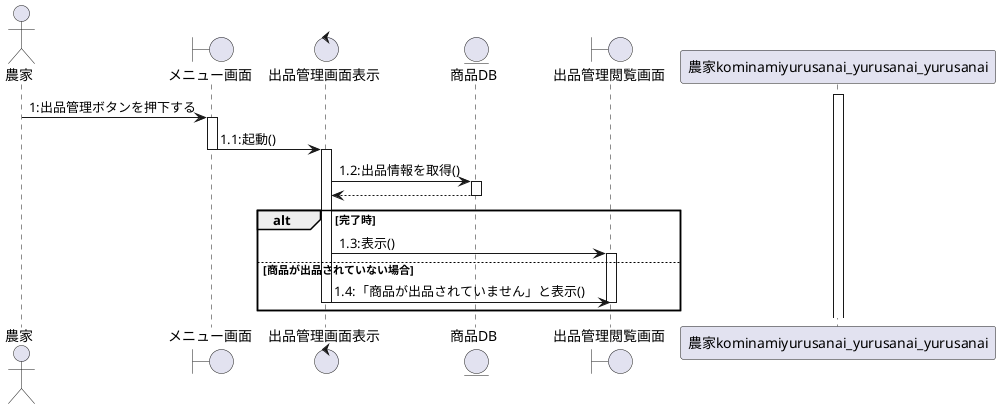 出品管理閲覧
@startuml
actor 農家
boundary メニュー画面
control 出品管理画面表示
entity 商品DB
boundary 出品管理閲覧画面



activate 農家kominamiyurusanai_yurusanai_yurusanai
農家 -> メニュー画面:1:出品管理ボタンを押下する
activate メニュー画面
メニュー画面 -> 出品管理画面表示:1.1:起動()
deactivate メニュー画面
activate 出品管理画面表示

出品管理画面表示 -> 商品DB:1.2:出品情報を取得()
activate 商品DB
商品DB --> 出品管理画面表示
deactivate 商品DB

alt 完了時
出品管理画面表示 -> 出品管理閲覧画面:1.3:表示()
activate 出品管理閲覧画面

else 商品が出品されていない場合
出品管理画面表示 -> 出品管理閲覧画面:1.4:「商品が出品されていません」と表示()
deactivate 出品管理画面表示
deactivate 出品管理閲覧画面
end


@enduml